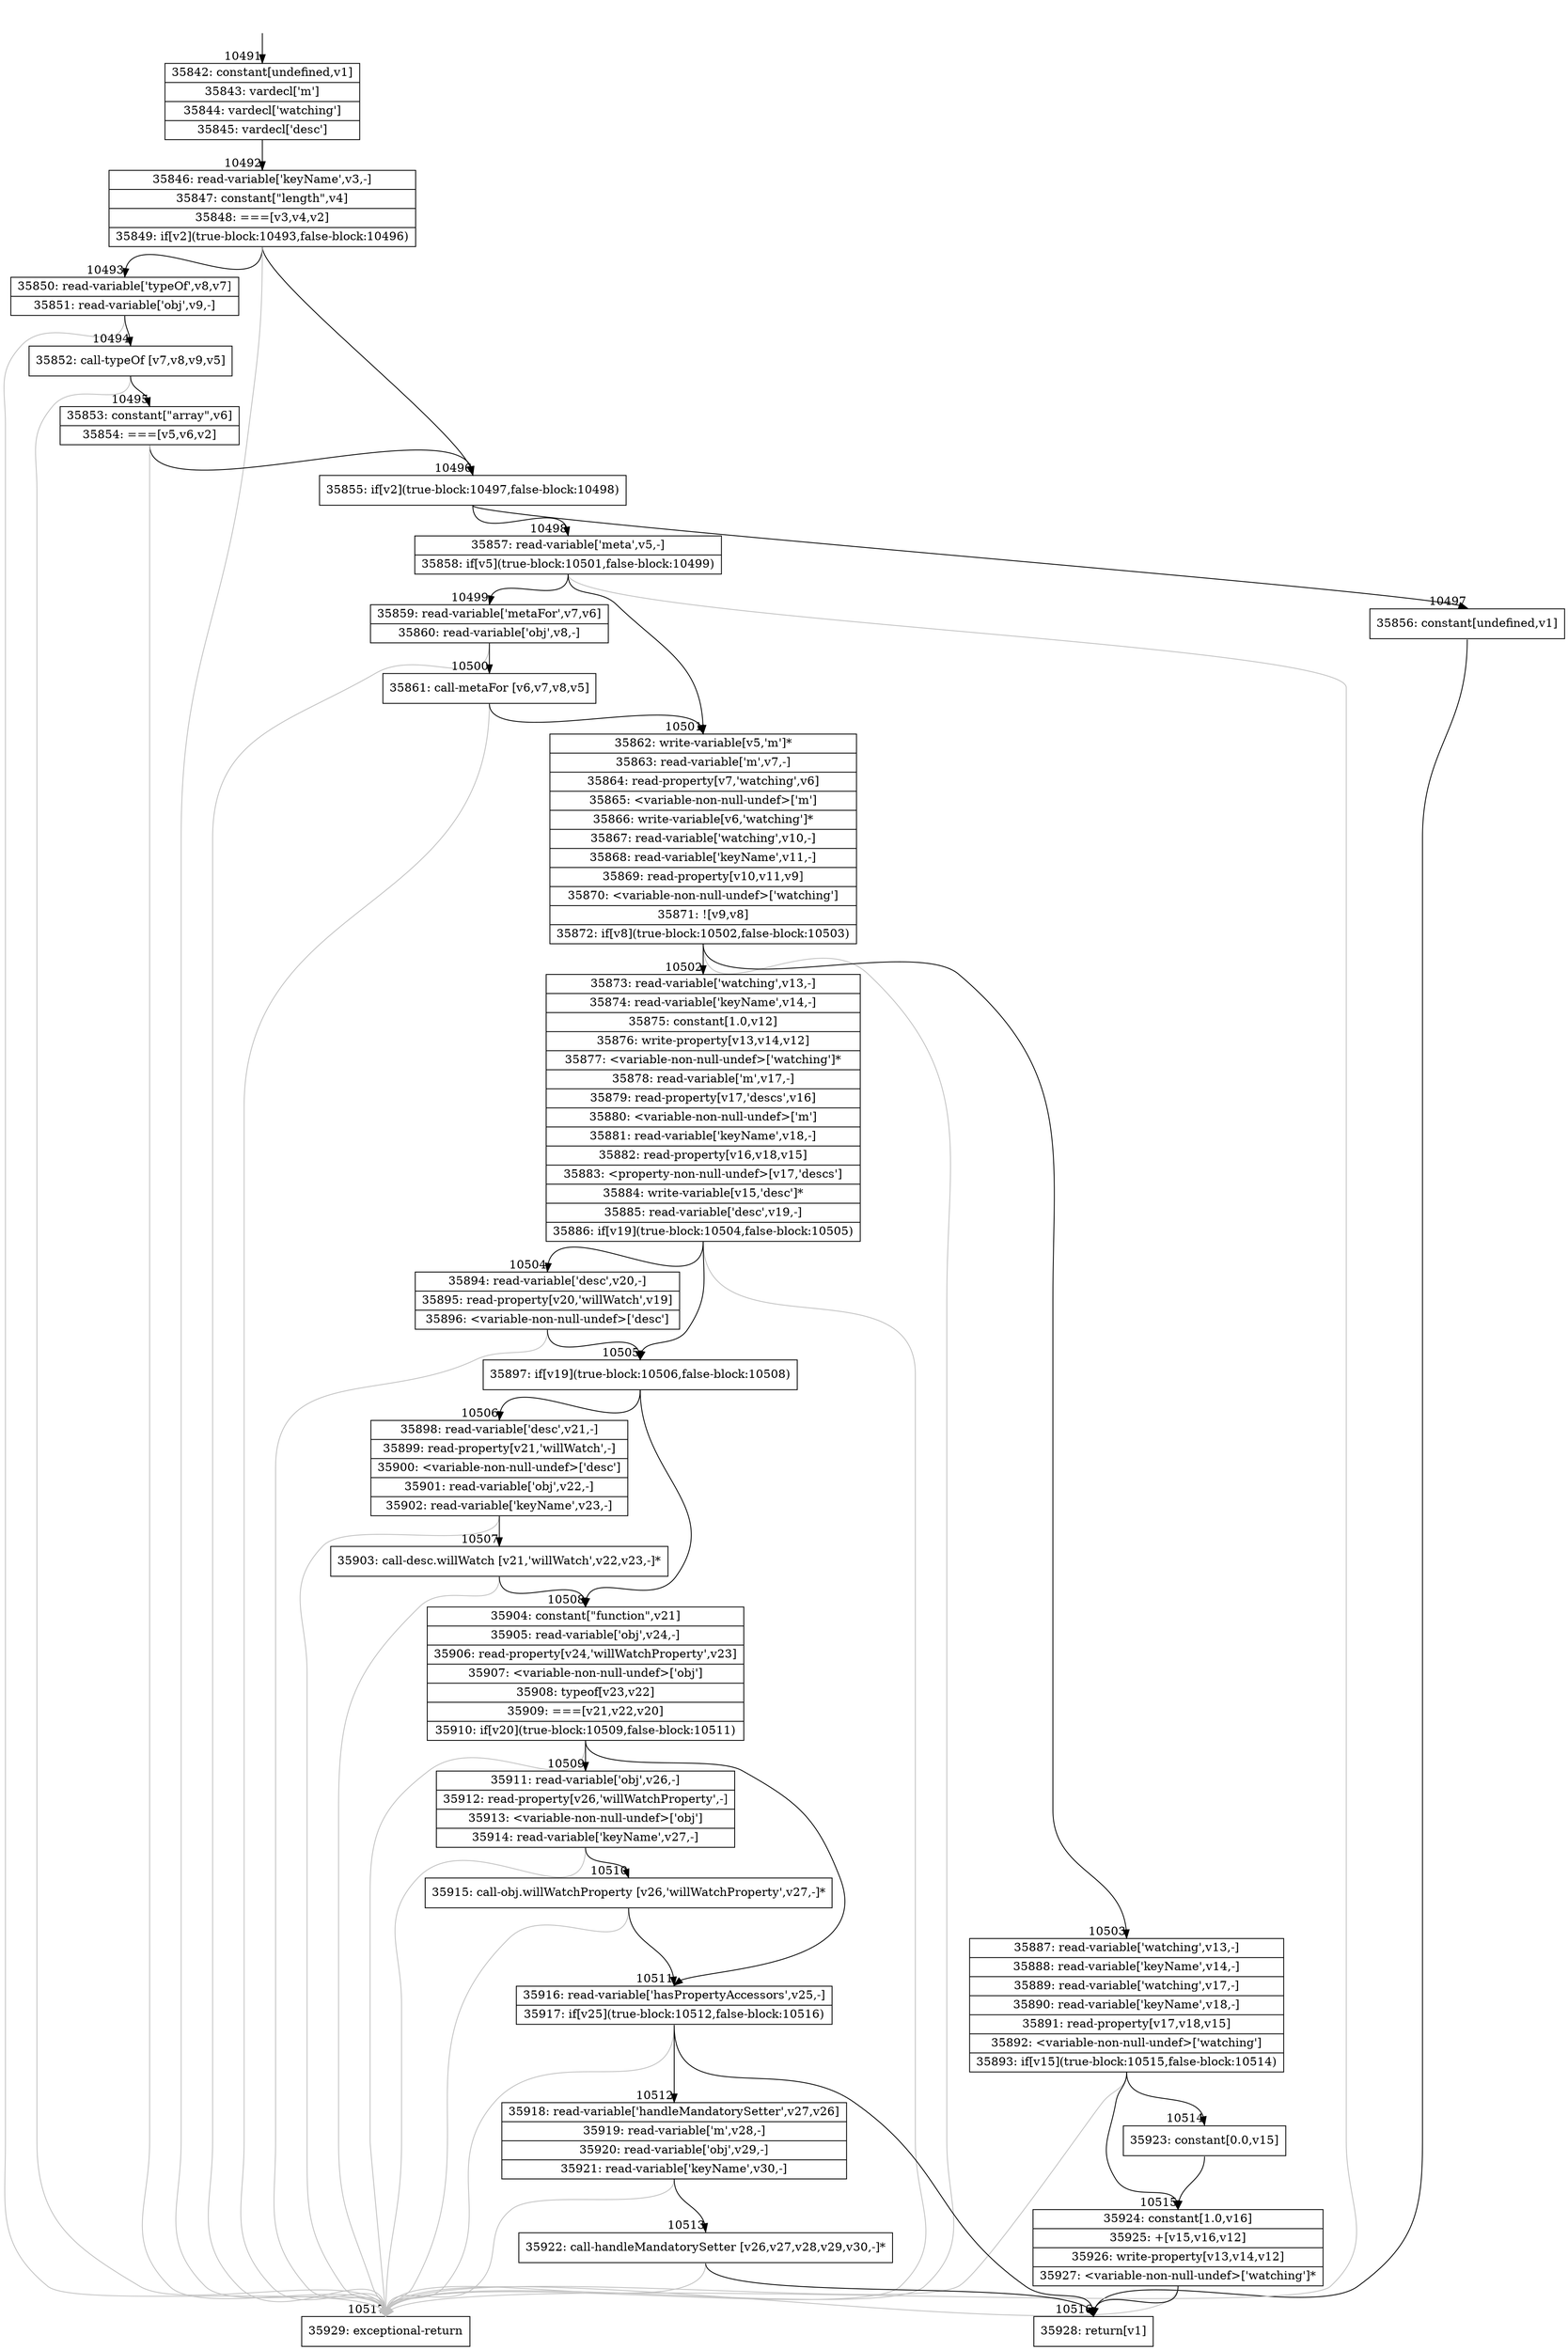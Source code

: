 digraph {
rankdir="TD"
BB_entry884[shape=none,label=""];
BB_entry884 -> BB10491 [tailport=s, headport=n, headlabel="    10491"]
BB10491 [shape=record label="{35842: constant[undefined,v1]|35843: vardecl['m']|35844: vardecl['watching']|35845: vardecl['desc']}" ] 
BB10491 -> BB10492 [tailport=s, headport=n, headlabel="      10492"]
BB10492 [shape=record label="{35846: read-variable['keyName',v3,-]|35847: constant[\"length\",v4]|35848: ===[v3,v4,v2]|35849: if[v2](true-block:10493,false-block:10496)}" ] 
BB10492 -> BB10496 [tailport=s, headport=n, headlabel="      10496"]
BB10492 -> BB10493 [tailport=s, headport=n, headlabel="      10493"]
BB10492 -> BB10517 [tailport=s, headport=n, color=gray, headlabel="      10517"]
BB10493 [shape=record label="{35850: read-variable['typeOf',v8,v7]|35851: read-variable['obj',v9,-]}" ] 
BB10493 -> BB10494 [tailport=s, headport=n, headlabel="      10494"]
BB10493 -> BB10517 [tailport=s, headport=n, color=gray]
BB10494 [shape=record label="{35852: call-typeOf [v7,v8,v9,v5]}" ] 
BB10494 -> BB10495 [tailport=s, headport=n, headlabel="      10495"]
BB10494 -> BB10517 [tailport=s, headport=n, color=gray]
BB10495 [shape=record label="{35853: constant[\"array\",v6]|35854: ===[v5,v6,v2]}" ] 
BB10495 -> BB10496 [tailport=s, headport=n]
BB10495 -> BB10517 [tailport=s, headport=n, color=gray]
BB10496 [shape=record label="{35855: if[v2](true-block:10497,false-block:10498)}" ] 
BB10496 -> BB10497 [tailport=s, headport=n, headlabel="      10497"]
BB10496 -> BB10498 [tailport=s, headport=n, headlabel="      10498"]
BB10497 [shape=record label="{35856: constant[undefined,v1]}" ] 
BB10497 -> BB10516 [tailport=s, headport=n, headlabel="      10516"]
BB10498 [shape=record label="{35857: read-variable['meta',v5,-]|35858: if[v5](true-block:10501,false-block:10499)}" ] 
BB10498 -> BB10501 [tailport=s, headport=n, headlabel="      10501"]
BB10498 -> BB10499 [tailport=s, headport=n, headlabel="      10499"]
BB10498 -> BB10517 [tailport=s, headport=n, color=gray]
BB10499 [shape=record label="{35859: read-variable['metaFor',v7,v6]|35860: read-variable['obj',v8,-]}" ] 
BB10499 -> BB10500 [tailport=s, headport=n, headlabel="      10500"]
BB10499 -> BB10517 [tailport=s, headport=n, color=gray]
BB10500 [shape=record label="{35861: call-metaFor [v6,v7,v8,v5]}" ] 
BB10500 -> BB10501 [tailport=s, headport=n]
BB10500 -> BB10517 [tailport=s, headport=n, color=gray]
BB10501 [shape=record label="{35862: write-variable[v5,'m']*|35863: read-variable['m',v7,-]|35864: read-property[v7,'watching',v6]|35865: \<variable-non-null-undef\>['m']|35866: write-variable[v6,'watching']*|35867: read-variable['watching',v10,-]|35868: read-variable['keyName',v11,-]|35869: read-property[v10,v11,v9]|35870: \<variable-non-null-undef\>['watching']|35871: ![v9,v8]|35872: if[v8](true-block:10502,false-block:10503)}" ] 
BB10501 -> BB10502 [tailport=s, headport=n, headlabel="      10502"]
BB10501 -> BB10503 [tailport=s, headport=n, headlabel="      10503"]
BB10501 -> BB10517 [tailport=s, headport=n, color=gray]
BB10502 [shape=record label="{35873: read-variable['watching',v13,-]|35874: read-variable['keyName',v14,-]|35875: constant[1.0,v12]|35876: write-property[v13,v14,v12]|35877: \<variable-non-null-undef\>['watching']*|35878: read-variable['m',v17,-]|35879: read-property[v17,'descs',v16]|35880: \<variable-non-null-undef\>['m']|35881: read-variable['keyName',v18,-]|35882: read-property[v16,v18,v15]|35883: \<property-non-null-undef\>[v17,'descs']|35884: write-variable[v15,'desc']*|35885: read-variable['desc',v19,-]|35886: if[v19](true-block:10504,false-block:10505)}" ] 
BB10502 -> BB10505 [tailport=s, headport=n, headlabel="      10505"]
BB10502 -> BB10504 [tailport=s, headport=n, headlabel="      10504"]
BB10502 -> BB10517 [tailport=s, headport=n, color=gray]
BB10503 [shape=record label="{35887: read-variable['watching',v13,-]|35888: read-variable['keyName',v14,-]|35889: read-variable['watching',v17,-]|35890: read-variable['keyName',v18,-]|35891: read-property[v17,v18,v15]|35892: \<variable-non-null-undef\>['watching']|35893: if[v15](true-block:10515,false-block:10514)}" ] 
BB10503 -> BB10515 [tailport=s, headport=n, headlabel="      10515"]
BB10503 -> BB10514 [tailport=s, headport=n, headlabel="      10514"]
BB10503 -> BB10517 [tailport=s, headport=n, color=gray]
BB10504 [shape=record label="{35894: read-variable['desc',v20,-]|35895: read-property[v20,'willWatch',v19]|35896: \<variable-non-null-undef\>['desc']}" ] 
BB10504 -> BB10505 [tailport=s, headport=n]
BB10504 -> BB10517 [tailport=s, headport=n, color=gray]
BB10505 [shape=record label="{35897: if[v19](true-block:10506,false-block:10508)}" ] 
BB10505 -> BB10506 [tailport=s, headport=n, headlabel="      10506"]
BB10505 -> BB10508 [tailport=s, headport=n, headlabel="      10508"]
BB10506 [shape=record label="{35898: read-variable['desc',v21,-]|35899: read-property[v21,'willWatch',-]|35900: \<variable-non-null-undef\>['desc']|35901: read-variable['obj',v22,-]|35902: read-variable['keyName',v23,-]}" ] 
BB10506 -> BB10507 [tailport=s, headport=n, headlabel="      10507"]
BB10506 -> BB10517 [tailport=s, headport=n, color=gray]
BB10507 [shape=record label="{35903: call-desc.willWatch [v21,'willWatch',v22,v23,-]*}" ] 
BB10507 -> BB10508 [tailport=s, headport=n]
BB10507 -> BB10517 [tailport=s, headport=n, color=gray]
BB10508 [shape=record label="{35904: constant[\"function\",v21]|35905: read-variable['obj',v24,-]|35906: read-property[v24,'willWatchProperty',v23]|35907: \<variable-non-null-undef\>['obj']|35908: typeof[v23,v22]|35909: ===[v21,v22,v20]|35910: if[v20](true-block:10509,false-block:10511)}" ] 
BB10508 -> BB10509 [tailport=s, headport=n, headlabel="      10509"]
BB10508 -> BB10511 [tailport=s, headport=n, headlabel="      10511"]
BB10508 -> BB10517 [tailport=s, headport=n, color=gray]
BB10509 [shape=record label="{35911: read-variable['obj',v26,-]|35912: read-property[v26,'willWatchProperty',-]|35913: \<variable-non-null-undef\>['obj']|35914: read-variable['keyName',v27,-]}" ] 
BB10509 -> BB10510 [tailport=s, headport=n, headlabel="      10510"]
BB10509 -> BB10517 [tailport=s, headport=n, color=gray]
BB10510 [shape=record label="{35915: call-obj.willWatchProperty [v26,'willWatchProperty',v27,-]*}" ] 
BB10510 -> BB10511 [tailport=s, headport=n]
BB10510 -> BB10517 [tailport=s, headport=n, color=gray]
BB10511 [shape=record label="{35916: read-variable['hasPropertyAccessors',v25,-]|35917: if[v25](true-block:10512,false-block:10516)}" ] 
BB10511 -> BB10512 [tailport=s, headport=n, headlabel="      10512"]
BB10511 -> BB10516 [tailport=s, headport=n]
BB10511 -> BB10517 [tailport=s, headport=n, color=gray]
BB10512 [shape=record label="{35918: read-variable['handleMandatorySetter',v27,v26]|35919: read-variable['m',v28,-]|35920: read-variable['obj',v29,-]|35921: read-variable['keyName',v30,-]}" ] 
BB10512 -> BB10513 [tailport=s, headport=n, headlabel="      10513"]
BB10512 -> BB10517 [tailport=s, headport=n, color=gray]
BB10513 [shape=record label="{35922: call-handleMandatorySetter [v26,v27,v28,v29,v30,-]*}" ] 
BB10513 -> BB10516 [tailport=s, headport=n]
BB10513 -> BB10517 [tailport=s, headport=n, color=gray]
BB10514 [shape=record label="{35923: constant[0.0,v15]}" ] 
BB10514 -> BB10515 [tailport=s, headport=n]
BB10515 [shape=record label="{35924: constant[1.0,v16]|35925: +[v15,v16,v12]|35926: write-property[v13,v14,v12]|35927: \<variable-non-null-undef\>['watching']*}" ] 
BB10515 -> BB10516 [tailport=s, headport=n]
BB10515 -> BB10517 [tailport=s, headport=n, color=gray]
BB10516 [shape=record label="{35928: return[v1]}" ] 
BB10517 [shape=record label="{35929: exceptional-return}" ] 
//#$~ 18793
}
